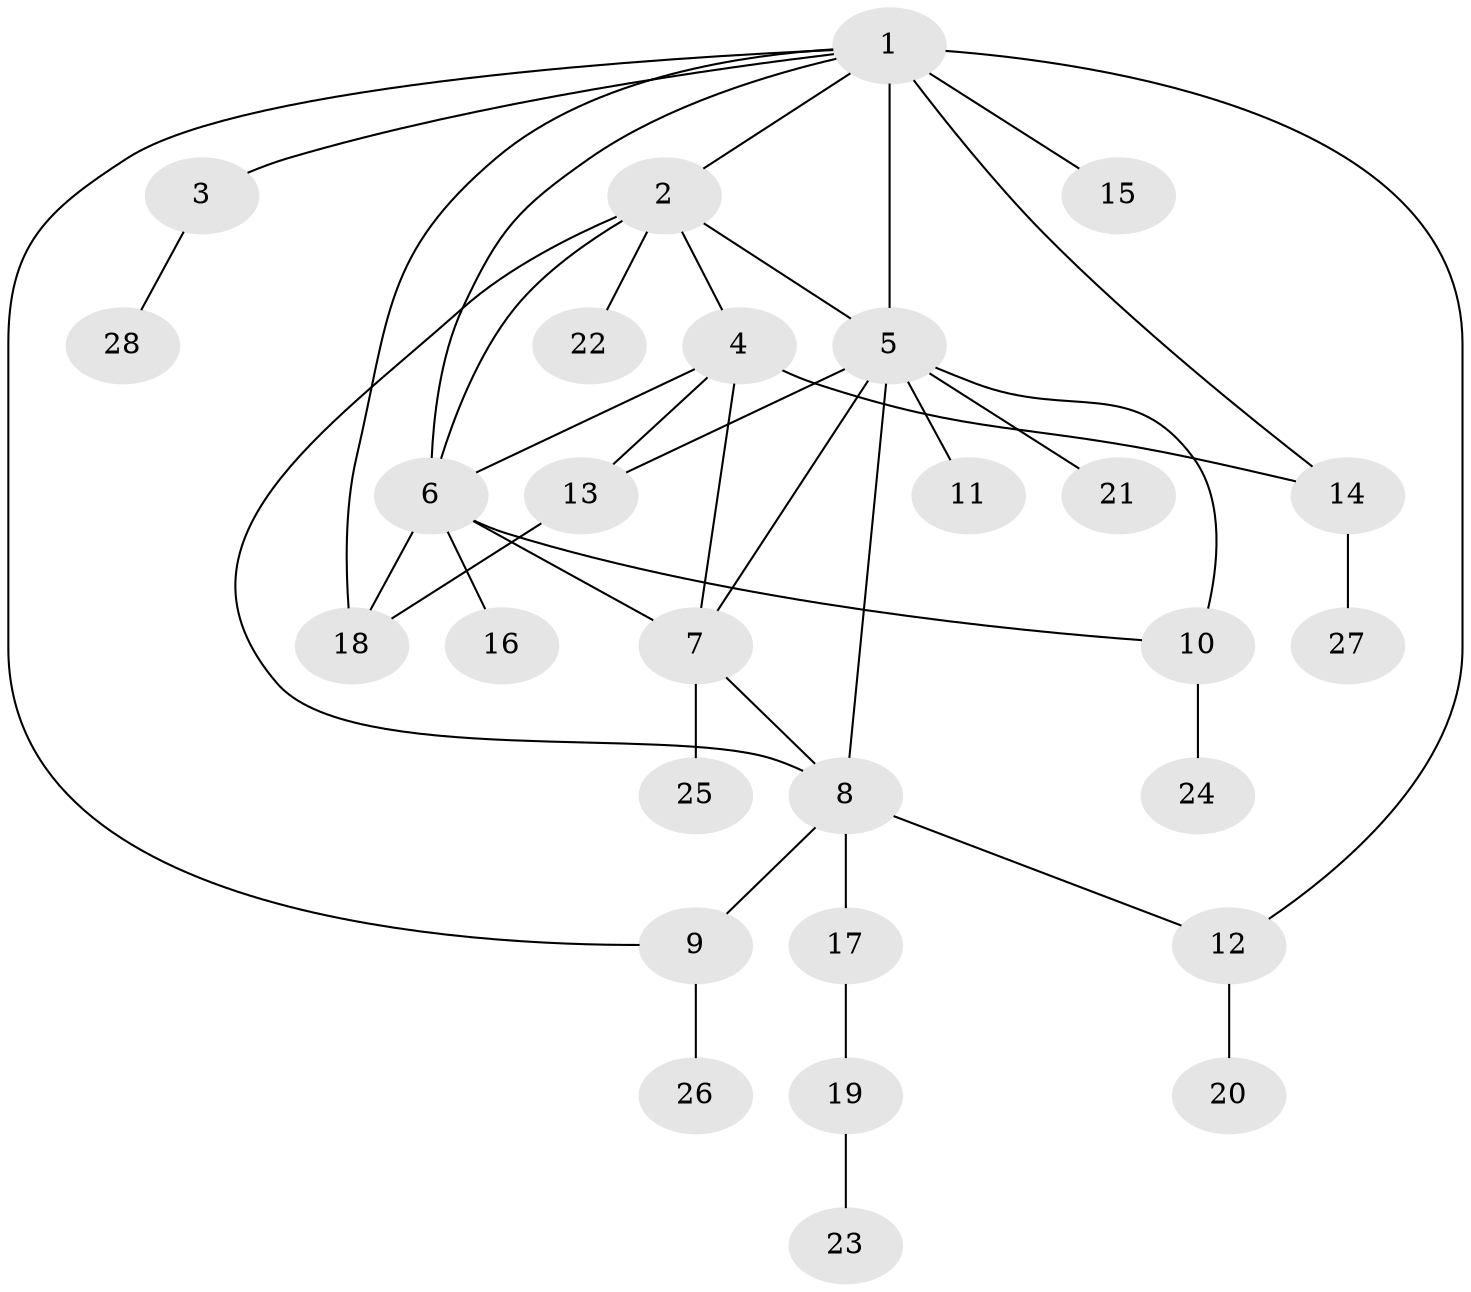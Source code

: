 // original degree distribution, {30: 0.014492753623188406, 8: 0.014492753623188406, 3: 0.10144927536231885, 5: 0.043478260869565216, 2: 0.2753623188405797, 11: 0.014492753623188406, 7: 0.014492753623188406, 9: 0.014492753623188406, 4: 0.057971014492753624, 1: 0.4492753623188406}
// Generated by graph-tools (version 1.1) at 2025/50/03/04/25 22:50:25]
// undirected, 28 vertices, 41 edges
graph export_dot {
  node [color=gray90,style=filled];
  1;
  2;
  3;
  4;
  5;
  6;
  7;
  8;
  9;
  10;
  11;
  12;
  13;
  14;
  15;
  16;
  17;
  18;
  19;
  20;
  21;
  22;
  23;
  24;
  25;
  26;
  27;
  28;
  1 -- 2 [weight=1.0];
  1 -- 3 [weight=2.0];
  1 -- 5 [weight=14.0];
  1 -- 6 [weight=2.0];
  1 -- 9 [weight=1.0];
  1 -- 12 [weight=1.0];
  1 -- 14 [weight=2.0];
  1 -- 15 [weight=1.0];
  1 -- 18 [weight=1.0];
  2 -- 4 [weight=1.0];
  2 -- 5 [weight=1.0];
  2 -- 6 [weight=1.0];
  2 -- 8 [weight=1.0];
  2 -- 22 [weight=1.0];
  3 -- 28 [weight=1.0];
  4 -- 6 [weight=1.0];
  4 -- 7 [weight=1.0];
  4 -- 13 [weight=1.0];
  4 -- 14 [weight=1.0];
  5 -- 7 [weight=1.0];
  5 -- 8 [weight=1.0];
  5 -- 10 [weight=2.0];
  5 -- 11 [weight=1.0];
  5 -- 13 [weight=1.0];
  5 -- 21 [weight=1.0];
  6 -- 7 [weight=1.0];
  6 -- 10 [weight=1.0];
  6 -- 16 [weight=3.0];
  6 -- 18 [weight=1.0];
  7 -- 8 [weight=1.0];
  7 -- 25 [weight=2.0];
  8 -- 9 [weight=2.0];
  8 -- 12 [weight=1.0];
  8 -- 17 [weight=2.0];
  9 -- 26 [weight=1.0];
  10 -- 24 [weight=2.0];
  12 -- 20 [weight=1.0];
  13 -- 18 [weight=1.0];
  14 -- 27 [weight=1.0];
  17 -- 19 [weight=1.0];
  19 -- 23 [weight=1.0];
}
